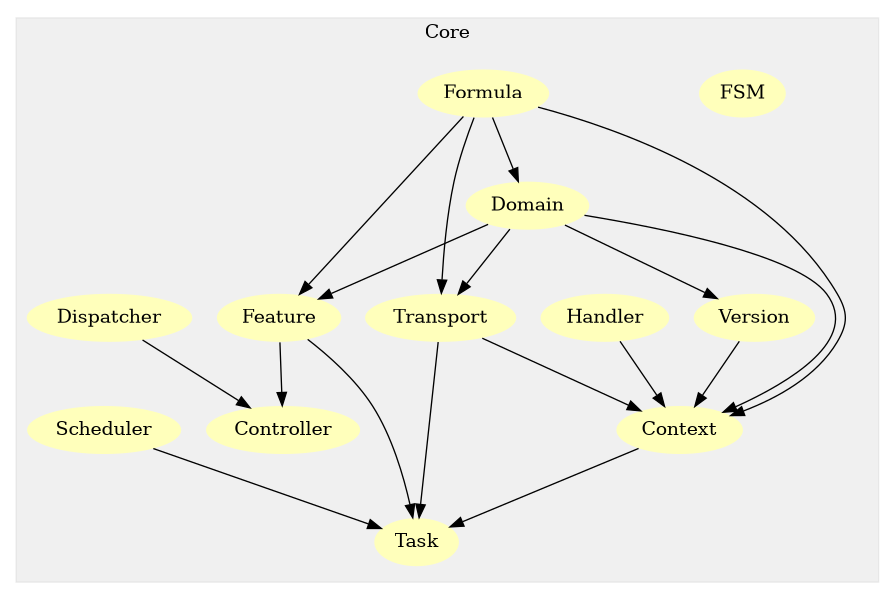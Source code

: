 digraph G {
size="6,4";
ratio="fill";
subgraph cluster_0 {
label="Core";
color="#0000000F";
style="filled";
u0[label="Context",style="filled",fillcolor="#ffffbb",penwidth="0"];
u1[label="FSM",style="filled",fillcolor="#ffffbb",penwidth="0"];
u2[label="Scheduler",style="filled",fillcolor="#ffffbb",penwidth="0"];
u3[label="Transport",style="filled",fillcolor="#ffffbb",penwidth="0"];
u4[label="Formula",style="filled",fillcolor="#ffffbb",penwidth="0"];
u5[label="Domain",style="filled",fillcolor="#ffffbb",penwidth="0"];
u6[label="Version",style="filled",fillcolor="#ffffbb",penwidth="0"];
u7[label="Handler",style="filled",fillcolor="#ffffbb",penwidth="0"];
u8[label="Controller",style="filled",fillcolor="#ffffbb",penwidth="0"];
u9[label="Task",style="filled",fillcolor="#ffffbb",penwidth="0"];
u10[label="Dispatcher",style="filled",fillcolor="#ffffbb",penwidth="0"];
u11[label="Feature",style="filled",fillcolor="#ffffbb",penwidth="0"];

}
u0 -> u9;
u2 -> u9;
u3 -> u0;
u3 -> u9;
u4 -> u0;
u4 -> u3;
u4 -> u5;
u4 -> u11;
u5 -> u0;
u5 -> u3;
u5 -> u6;
u5 -> u11;
u6 -> u0;
u7 -> u0;
u10 -> u8;
u11 -> u8;
u11 -> u9;

}
